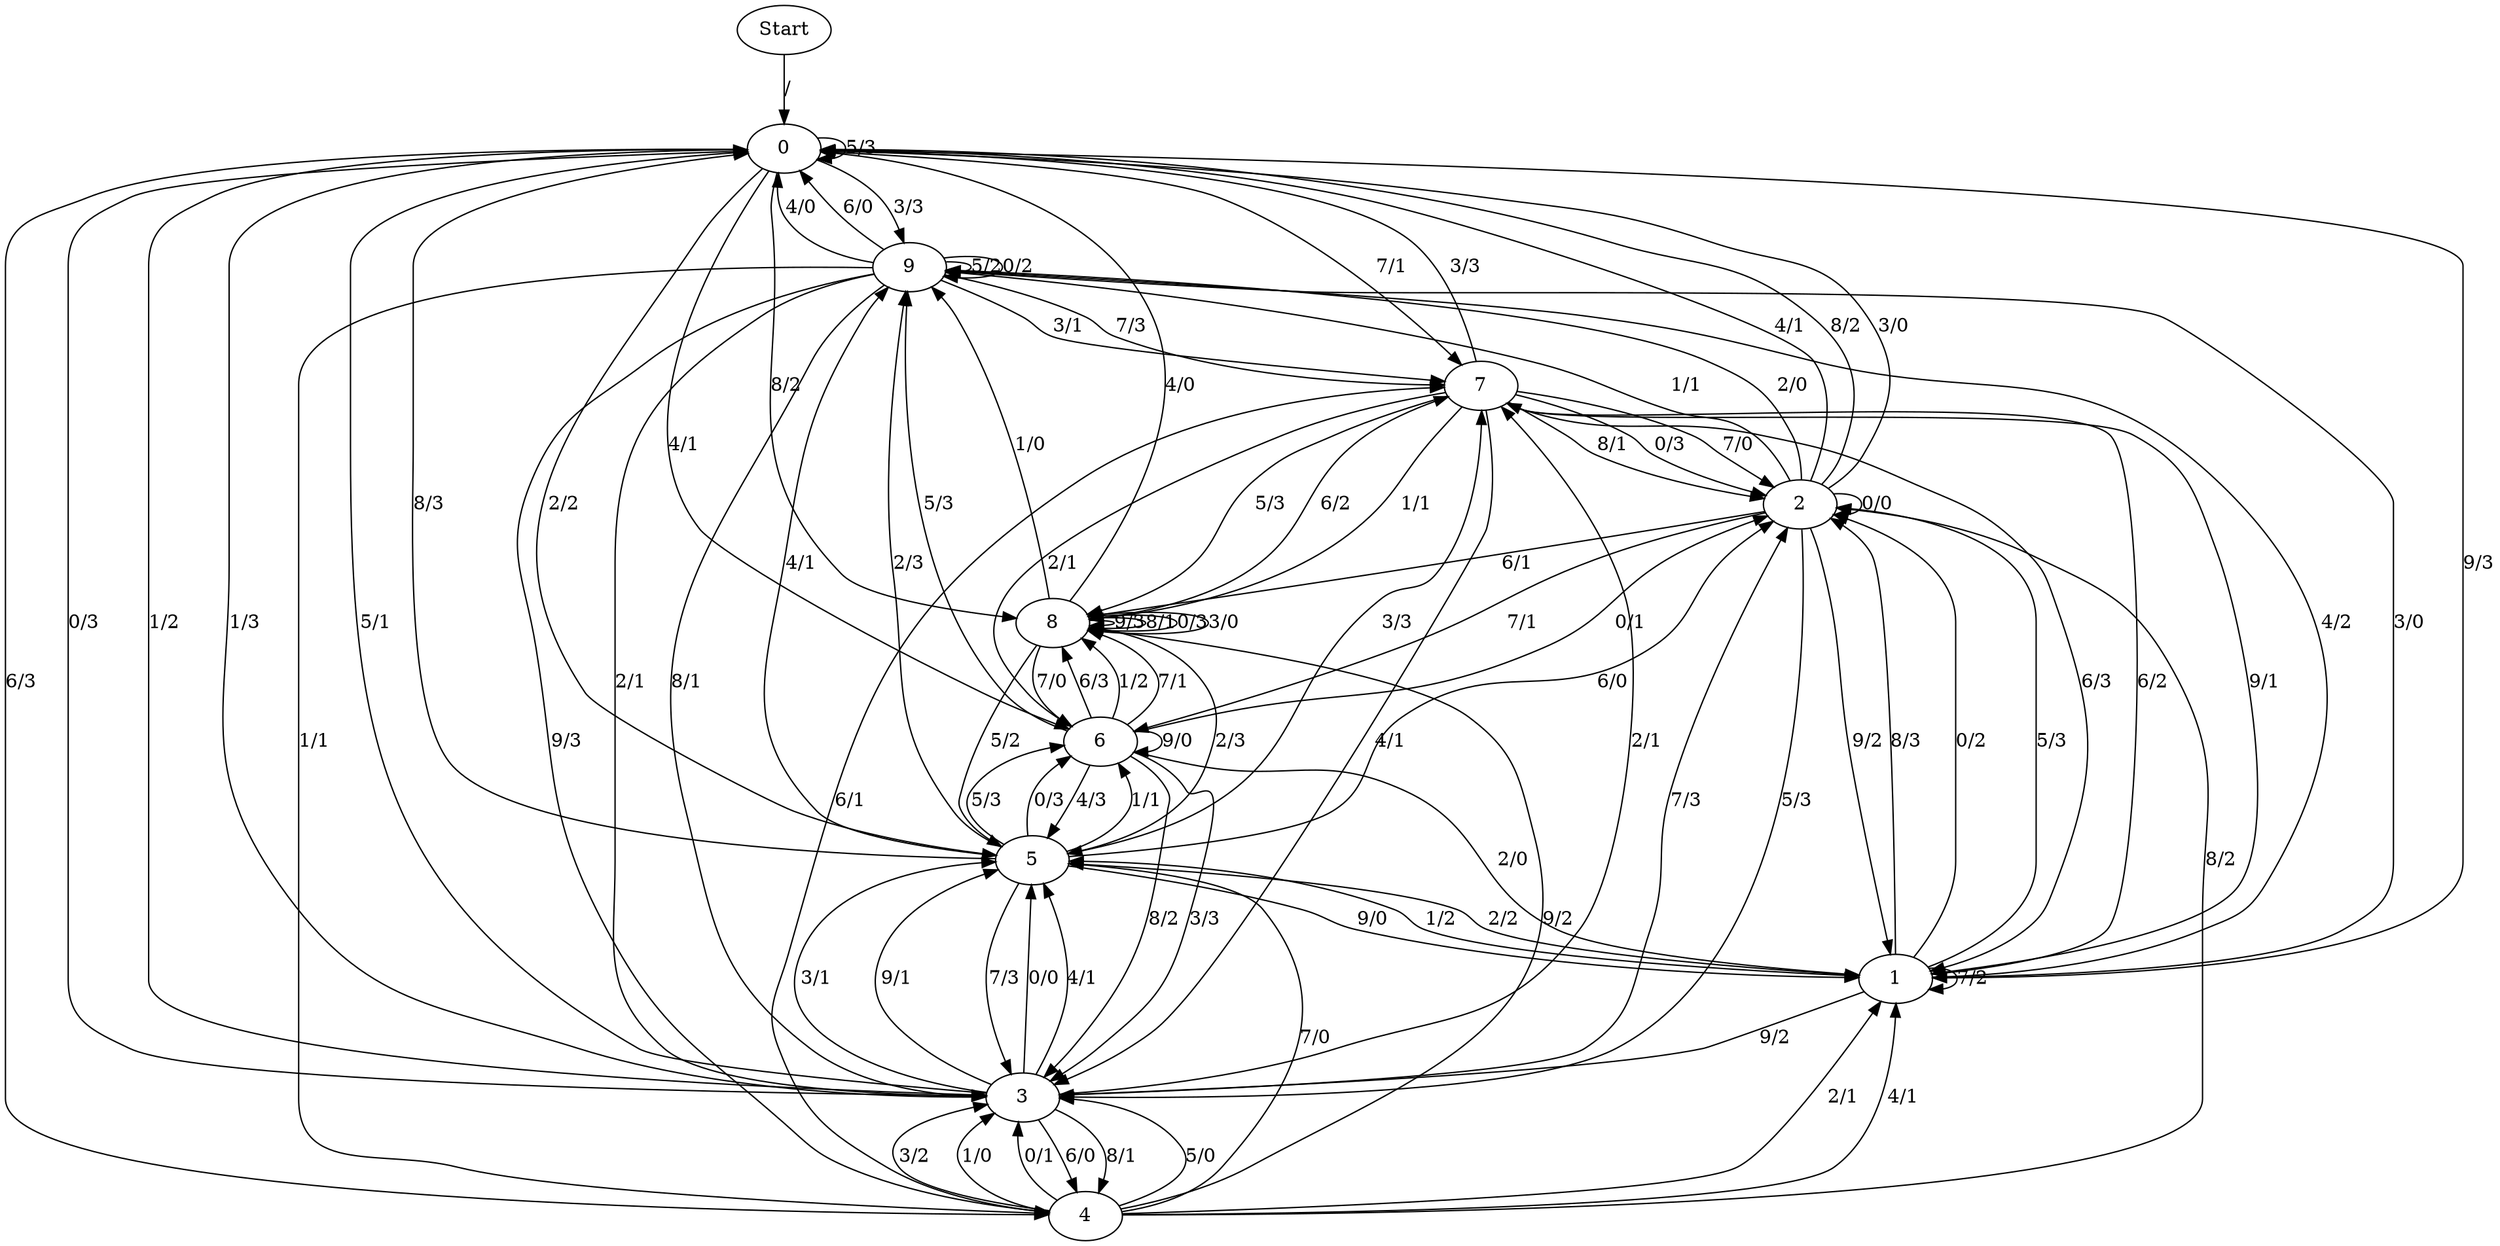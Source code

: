 digraph {
	Start -> 0 [label="/"]
	0 -> 9 [label="3/3"]
	0 -> 3 [label="0/3"]
	0 -> 1 [label="9/3"]
	0 -> 5 [label="2/2"]
	0 -> 4 [label="6/3"]
	0 -> 6 [label="4/1"]
	0 -> 0 [label="5/3"]
	0 -> 8 [label="8/2"]
	0 -> 3 [label="1/2"]
	0 -> 7 [label="7/1"]
	4 -> 1 [label="4/1"]
	4 -> 3 [label="5/0"]
	4 -> 3 [label="3/2"]
	4 -> 3 [label="1/0"]
	4 -> 1 [label="2/1"]
	4 -> 8 [label="9/2"]
	4 -> 3 [label="0/1"]
	4 -> 7 [label="6/1"]
	4 -> 5 [label="7/0"]
	4 -> 2 [label="8/2"]
	1 -> 9 [label="3/0"]
	1 -> 5 [label="1/2"]
	1 -> 3 [label="9/2"]
	1 -> 1 [label="7/2"]
	1 -> 7 [label="6/2"]
	1 -> 5 [label="2/2"]
	1 -> 2 [label="8/3"]
	1 -> 2 [label="0/2"]
	1 -> 2 [label="5/3"]
	1 -> 9 [label="4/2"]
	3 -> 5 [label="0/0"]
	3 -> 4 [label="6/0"]
	3 -> 7 [label="2/1"]
	3 -> 0 [label="1/3"]
	3 -> 5 [label="4/1"]
	3 -> 4 [label="8/1"]
	3 -> 0 [label="5/1"]
	3 -> 5 [label="3/1"]
	3 -> 2 [label="7/3"]
	3 -> 5 [label="9/1"]
	5 -> 6 [label="1/1"]
	5 -> 6 [label="5/3"]
	5 -> 9 [label="4/1"]
	5 -> 2 [label="6/0"]
	5 -> 6 [label="0/3"]
	5 -> 0 [label="8/3"]
	5 -> 3 [label="7/3"]
	5 -> 7 [label="3/3"]
	5 -> 9 [label="2/3"]
	5 -> 1 [label="9/0"]
	2 -> 8 [label="6/1"]
	2 -> 6 [label="7/1"]
	2 -> 3 [label="5/3"]
	2 -> 0 [label="4/1"]
	2 -> 0 [label="8/2"]
	2 -> 0 [label="3/0"]
	2 -> 9 [label="2/0"]
	2 -> 1 [label="9/2"]
	2 -> 2 [label="0/0"]
	2 -> 9 [label="1/1"]
	9 -> 4 [label="1/1"]
	9 -> 9 [label="5/2"]
	9 -> 0 [label="4/0"]
	9 -> 7 [label="3/1"]
	9 -> 4 [label="9/3"]
	9 -> 3 [label="2/1"]
	9 -> 7 [label="7/3"]
	9 -> 9 [label="0/2"]
	9 -> 0 [label="6/0"]
	9 -> 3 [label="8/1"]
	6 -> 6 [label="9/0"]
	6 -> 9 [label="5/3"]
	6 -> 5 [label="4/3"]
	6 -> 8 [label="6/3"]
	6 -> 3 [label="8/2"]
	6 -> 2 [label="0/1"]
	6 -> 3 [label="3/3"]
	6 -> 8 [label="1/2"]
	6 -> 1 [label="2/0"]
	6 -> 8 [label="7/1"]
	8 -> 5 [label="2/3"]
	8 -> 0 [label="4/0"]
	8 -> 5 [label="5/2"]
	8 -> 6 [label="7/0"]
	8 -> 8 [label="9/3"]
	8 -> 8 [label="8/1"]
	8 -> 8 [label="0/3"]
	8 -> 8 [label="3/0"]
	8 -> 7 [label="6/2"]
	8 -> 9 [label="1/0"]
	7 -> 2 [label="7/0"]
	7 -> 2 [label="8/1"]
	7 -> 6 [label="2/1"]
	7 -> 0 [label="3/3"]
	7 -> 3 [label="4/1"]
	7 -> 2 [label="0/3"]
	7 -> 8 [label="5/3"]
	7 -> 1 [label="6/3"]
	7 -> 1 [label="9/1"]
	7 -> 8 [label="1/1"]
}